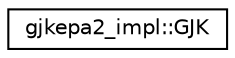 digraph "Graphical Class Hierarchy"
{
  edge [fontname="Helvetica",fontsize="10",labelfontname="Helvetica",labelfontsize="10"];
  node [fontname="Helvetica",fontsize="10",shape=record];
  rankdir="LR";
  Node1 [label="gjkepa2_impl::GJK",height=0.2,width=0.4,color="black", fillcolor="white", style="filled",URL="$structgjkepa2__impl_1_1_g_j_k.html"];
}
